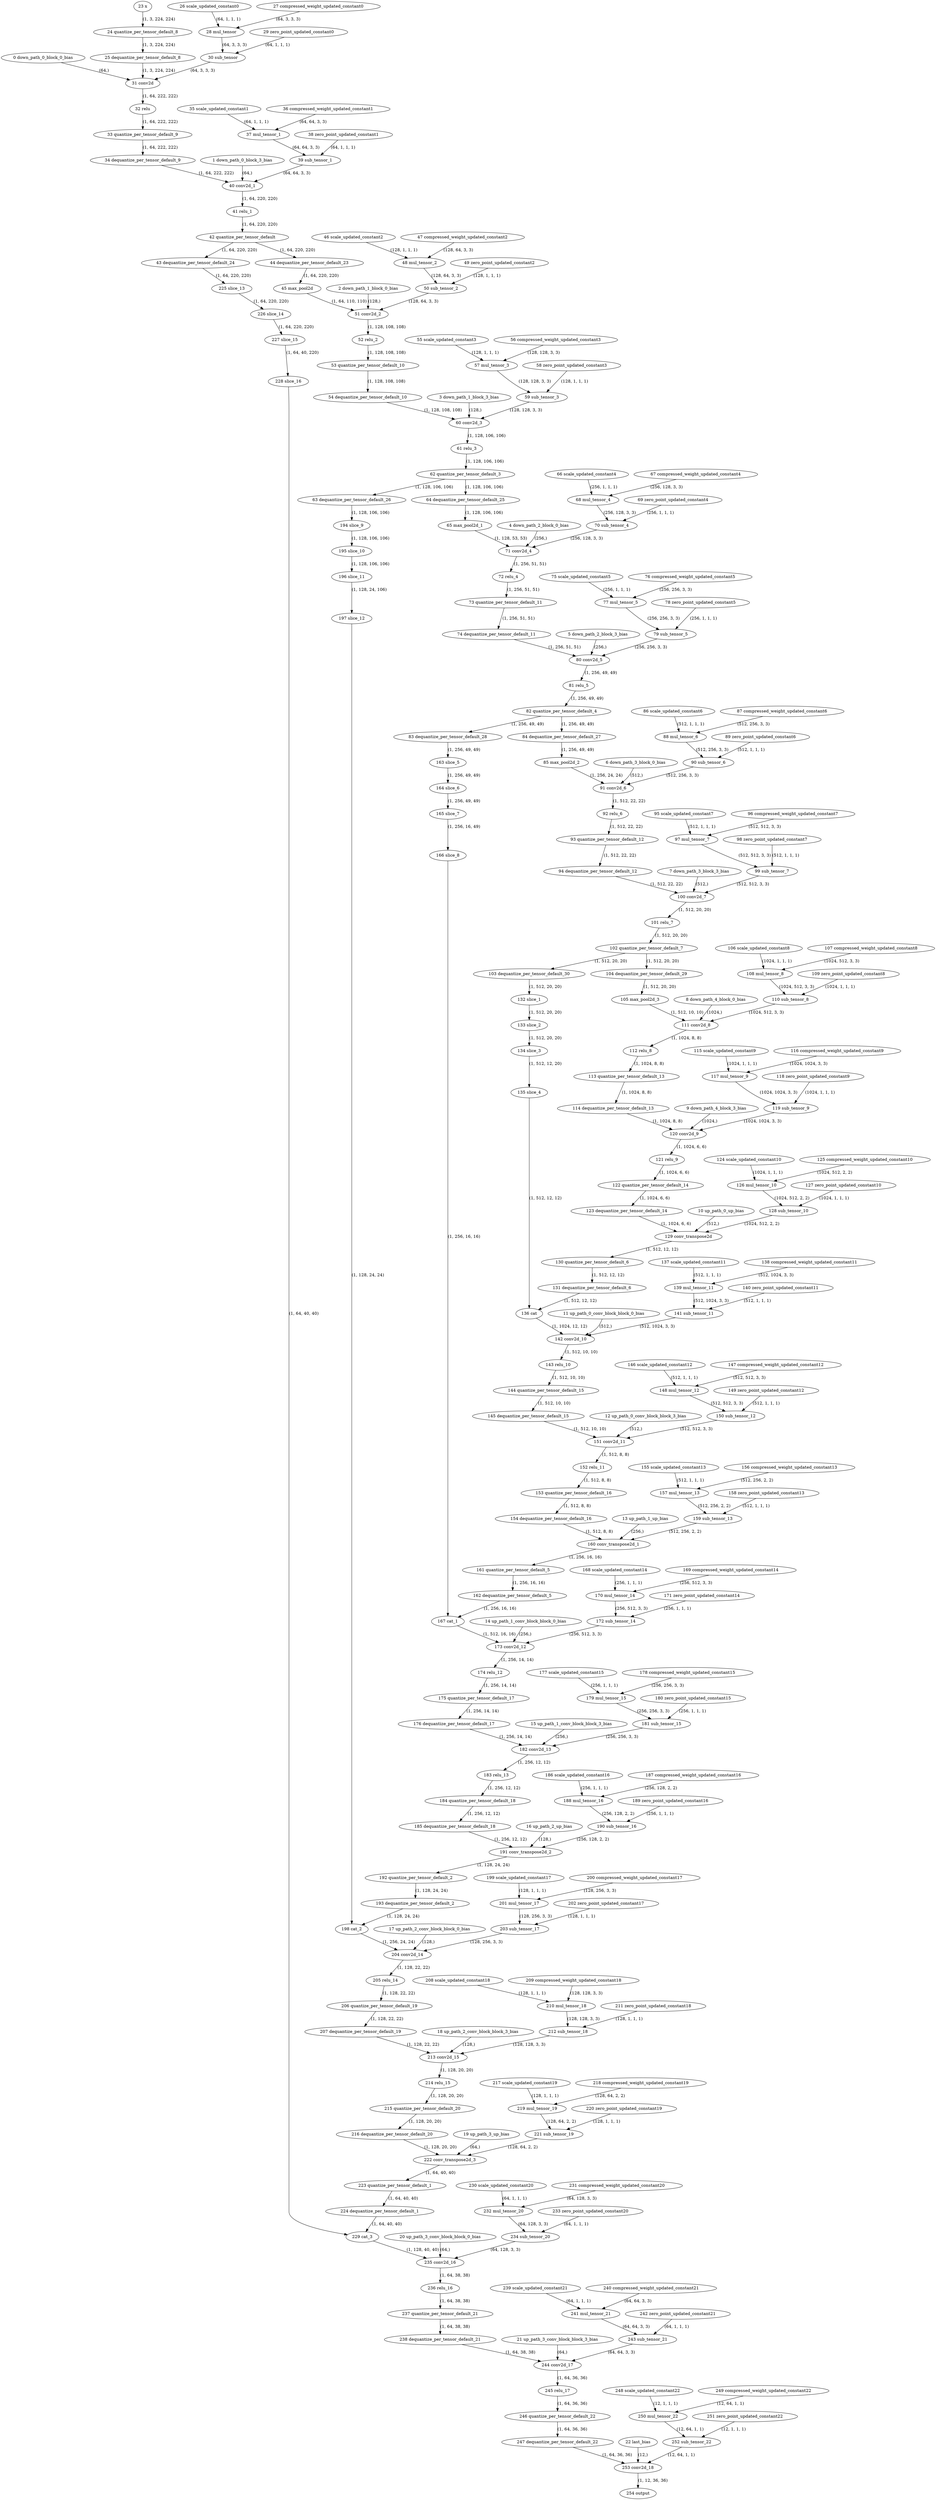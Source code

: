 strict digraph {
"0 down_path_0_block_0_bias" [id=0, type="get_attr"];
"1 down_path_0_block_3_bias" [id=1, type="get_attr"];
"2 down_path_1_block_0_bias" [id=2, type="get_attr"];
"3 down_path_1_block_3_bias" [id=3, type="get_attr"];
"4 down_path_2_block_0_bias" [id=4, type="get_attr"];
"5 down_path_2_block_3_bias" [id=5, type="get_attr"];
"6 down_path_3_block_0_bias" [id=6, type="get_attr"];
"7 down_path_3_block_3_bias" [id=7, type="get_attr"];
"8 down_path_4_block_0_bias" [id=8, type="get_attr"];
"9 down_path_4_block_3_bias" [id=9, type="get_attr"];
"10 up_path_0_up_bias" [id=10, type="get_attr"];
"11 up_path_0_conv_block_block_0_bias" [id=11, type="get_attr"];
"12 up_path_0_conv_block_block_3_bias" [id=12, type="get_attr"];
"13 up_path_1_up_bias" [id=13, type="get_attr"];
"14 up_path_1_conv_block_block_0_bias" [id=14, type="get_attr"];
"15 up_path_1_conv_block_block_3_bias" [id=15, type="get_attr"];
"16 up_path_2_up_bias" [id=16, type="get_attr"];
"17 up_path_2_conv_block_block_0_bias" [id=17, type="get_attr"];
"18 up_path_2_conv_block_block_3_bias" [id=18, type="get_attr"];
"19 up_path_3_up_bias" [id=19, type="get_attr"];
"20 up_path_3_conv_block_block_0_bias" [id=20, type="get_attr"];
"21 up_path_3_conv_block_block_3_bias" [id=21, type="get_attr"];
"22 last_bias" [id=22, type="get_attr"];
"23 x" [id=23, type=input];
"24 quantize_per_tensor_default_8" [id=24, type="quantize_per_tensor"];
"25 dequantize_per_tensor_default_8" [id=25, type="dequantize_per_tensor"];
"26 scale_updated_constant0" [id=26, type="get_attr"];
"27 compressed_weight_updated_constant0" [id=27, type="get_attr"];
"28 mul_tensor" [id=28, type=mul];
"29 zero_point_updated_constant0" [id=29, type="get_attr"];
"30 sub_tensor" [id=30, type=sub];
"31 conv2d" [id=31, type=conv2d];
"32 relu" [id=32, type=relu];
"33 quantize_per_tensor_default_9" [id=33, type="quantize_per_tensor"];
"34 dequantize_per_tensor_default_9" [id=34, type="dequantize_per_tensor"];
"35 scale_updated_constant1" [id=35, type="get_attr"];
"36 compressed_weight_updated_constant1" [id=36, type="get_attr"];
"37 mul_tensor_1" [id=37, type=mul];
"38 zero_point_updated_constant1" [id=38, type="get_attr"];
"39 sub_tensor_1" [id=39, type=sub];
"40 conv2d_1" [id=40, type=conv2d];
"41 relu_1" [id=41, type=relu];
"42 quantize_per_tensor_default" [id=42, type="quantize_per_tensor"];
"43 dequantize_per_tensor_default_24" [id=43, type="dequantize_per_tensor"];
"44 dequantize_per_tensor_default_23" [id=44, type="dequantize_per_tensor"];
"45 max_pool2d" [id=45, type="max_pool2d"];
"46 scale_updated_constant2" [id=46, type="get_attr"];
"47 compressed_weight_updated_constant2" [id=47, type="get_attr"];
"48 mul_tensor_2" [id=48, type=mul];
"49 zero_point_updated_constant2" [id=49, type="get_attr"];
"50 sub_tensor_2" [id=50, type=sub];
"51 conv2d_2" [id=51, type=conv2d];
"52 relu_2" [id=52, type=relu];
"53 quantize_per_tensor_default_10" [id=53, type="quantize_per_tensor"];
"54 dequantize_per_tensor_default_10" [id=54, type="dequantize_per_tensor"];
"55 scale_updated_constant3" [id=55, type="get_attr"];
"56 compressed_weight_updated_constant3" [id=56, type="get_attr"];
"57 mul_tensor_3" [id=57, type=mul];
"58 zero_point_updated_constant3" [id=58, type="get_attr"];
"59 sub_tensor_3" [id=59, type=sub];
"60 conv2d_3" [id=60, type=conv2d];
"61 relu_3" [id=61, type=relu];
"62 quantize_per_tensor_default_3" [id=62, type="quantize_per_tensor"];
"63 dequantize_per_tensor_default_26" [id=63, type="dequantize_per_tensor"];
"64 dequantize_per_tensor_default_25" [id=64, type="dequantize_per_tensor"];
"65 max_pool2d_1" [id=65, type="max_pool2d"];
"66 scale_updated_constant4" [id=66, type="get_attr"];
"67 compressed_weight_updated_constant4" [id=67, type="get_attr"];
"68 mul_tensor_4" [id=68, type=mul];
"69 zero_point_updated_constant4" [id=69, type="get_attr"];
"70 sub_tensor_4" [id=70, type=sub];
"71 conv2d_4" [id=71, type=conv2d];
"72 relu_4" [id=72, type=relu];
"73 quantize_per_tensor_default_11" [id=73, type="quantize_per_tensor"];
"74 dequantize_per_tensor_default_11" [id=74, type="dequantize_per_tensor"];
"75 scale_updated_constant5" [id=75, type="get_attr"];
"76 compressed_weight_updated_constant5" [id=76, type="get_attr"];
"77 mul_tensor_5" [id=77, type=mul];
"78 zero_point_updated_constant5" [id=78, type="get_attr"];
"79 sub_tensor_5" [id=79, type=sub];
"80 conv2d_5" [id=80, type=conv2d];
"81 relu_5" [id=81, type=relu];
"82 quantize_per_tensor_default_4" [id=82, type="quantize_per_tensor"];
"83 dequantize_per_tensor_default_28" [id=83, type="dequantize_per_tensor"];
"84 dequantize_per_tensor_default_27" [id=84, type="dequantize_per_tensor"];
"85 max_pool2d_2" [id=85, type="max_pool2d"];
"86 scale_updated_constant6" [id=86, type="get_attr"];
"87 compressed_weight_updated_constant6" [id=87, type="get_attr"];
"88 mul_tensor_6" [id=88, type=mul];
"89 zero_point_updated_constant6" [id=89, type="get_attr"];
"90 sub_tensor_6" [id=90, type=sub];
"91 conv2d_6" [id=91, type=conv2d];
"92 relu_6" [id=92, type=relu];
"93 quantize_per_tensor_default_12" [id=93, type="quantize_per_tensor"];
"94 dequantize_per_tensor_default_12" [id=94, type="dequantize_per_tensor"];
"95 scale_updated_constant7" [id=95, type="get_attr"];
"96 compressed_weight_updated_constant7" [id=96, type="get_attr"];
"97 mul_tensor_7" [id=97, type=mul];
"98 zero_point_updated_constant7" [id=98, type="get_attr"];
"99 sub_tensor_7" [id=99, type=sub];
"100 conv2d_7" [id=100, type=conv2d];
"101 relu_7" [id=101, type=relu];
"102 quantize_per_tensor_default_7" [id=102, type="quantize_per_tensor"];
"103 dequantize_per_tensor_default_30" [id=103, type="dequantize_per_tensor"];
"104 dequantize_per_tensor_default_29" [id=104, type="dequantize_per_tensor"];
"105 max_pool2d_3" [id=105, type="max_pool2d"];
"106 scale_updated_constant8" [id=106, type="get_attr"];
"107 compressed_weight_updated_constant8" [id=107, type="get_attr"];
"108 mul_tensor_8" [id=108, type=mul];
"109 zero_point_updated_constant8" [id=109, type="get_attr"];
"110 sub_tensor_8" [id=110, type=sub];
"111 conv2d_8" [id=111, type=conv2d];
"112 relu_8" [id=112, type=relu];
"113 quantize_per_tensor_default_13" [id=113, type="quantize_per_tensor"];
"114 dequantize_per_tensor_default_13" [id=114, type="dequantize_per_tensor"];
"115 scale_updated_constant9" [id=115, type="get_attr"];
"116 compressed_weight_updated_constant9" [id=116, type="get_attr"];
"117 mul_tensor_9" [id=117, type=mul];
"118 zero_point_updated_constant9" [id=118, type="get_attr"];
"119 sub_tensor_9" [id=119, type=sub];
"120 conv2d_9" [id=120, type=conv2d];
"121 relu_9" [id=121, type=relu];
"122 quantize_per_tensor_default_14" [id=122, type="quantize_per_tensor"];
"123 dequantize_per_tensor_default_14" [id=123, type="dequantize_per_tensor"];
"124 scale_updated_constant10" [id=124, type="get_attr"];
"125 compressed_weight_updated_constant10" [id=125, type="get_attr"];
"126 mul_tensor_10" [id=126, type=mul];
"127 zero_point_updated_constant10" [id=127, type="get_attr"];
"128 sub_tensor_10" [id=128, type=sub];
"129 conv_transpose2d" [id=129, type="conv_transpose2d"];
"130 quantize_per_tensor_default_6" [id=130, type="quantize_per_tensor"];
"131 dequantize_per_tensor_default_6" [id=131, type="dequantize_per_tensor"];
"132 slice_1" [id=132, type=slice];
"133 slice_2" [id=133, type=slice];
"134 slice_3" [id=134, type=slice];
"135 slice_4" [id=135, type=slice];
"136 cat" [id=136, type=cat];
"137 scale_updated_constant11" [id=137, type="get_attr"];
"138 compressed_weight_updated_constant11" [id=138, type="get_attr"];
"139 mul_tensor_11" [id=139, type=mul];
"140 zero_point_updated_constant11" [id=140, type="get_attr"];
"141 sub_tensor_11" [id=141, type=sub];
"142 conv2d_10" [id=142, type=conv2d];
"143 relu_10" [id=143, type=relu];
"144 quantize_per_tensor_default_15" [id=144, type="quantize_per_tensor"];
"145 dequantize_per_tensor_default_15" [id=145, type="dequantize_per_tensor"];
"146 scale_updated_constant12" [id=146, type="get_attr"];
"147 compressed_weight_updated_constant12" [id=147, type="get_attr"];
"148 mul_tensor_12" [id=148, type=mul];
"149 zero_point_updated_constant12" [id=149, type="get_attr"];
"150 sub_tensor_12" [id=150, type=sub];
"151 conv2d_11" [id=151, type=conv2d];
"152 relu_11" [id=152, type=relu];
"153 quantize_per_tensor_default_16" [id=153, type="quantize_per_tensor"];
"154 dequantize_per_tensor_default_16" [id=154, type="dequantize_per_tensor"];
"155 scale_updated_constant13" [id=155, type="get_attr"];
"156 compressed_weight_updated_constant13" [id=156, type="get_attr"];
"157 mul_tensor_13" [id=157, type=mul];
"158 zero_point_updated_constant13" [id=158, type="get_attr"];
"159 sub_tensor_13" [id=159, type=sub];
"160 conv_transpose2d_1" [id=160, type="conv_transpose2d"];
"161 quantize_per_tensor_default_5" [id=161, type="quantize_per_tensor"];
"162 dequantize_per_tensor_default_5" [id=162, type="dequantize_per_tensor"];
"163 slice_5" [id=163, type=slice];
"164 slice_6" [id=164, type=slice];
"165 slice_7" [id=165, type=slice];
"166 slice_8" [id=166, type=slice];
"167 cat_1" [id=167, type=cat];
"168 scale_updated_constant14" [id=168, type="get_attr"];
"169 compressed_weight_updated_constant14" [id=169, type="get_attr"];
"170 mul_tensor_14" [id=170, type=mul];
"171 zero_point_updated_constant14" [id=171, type="get_attr"];
"172 sub_tensor_14" [id=172, type=sub];
"173 conv2d_12" [id=173, type=conv2d];
"174 relu_12" [id=174, type=relu];
"175 quantize_per_tensor_default_17" [id=175, type="quantize_per_tensor"];
"176 dequantize_per_tensor_default_17" [id=176, type="dequantize_per_tensor"];
"177 scale_updated_constant15" [id=177, type="get_attr"];
"178 compressed_weight_updated_constant15" [id=178, type="get_attr"];
"179 mul_tensor_15" [id=179, type=mul];
"180 zero_point_updated_constant15" [id=180, type="get_attr"];
"181 sub_tensor_15" [id=181, type=sub];
"182 conv2d_13" [id=182, type=conv2d];
"183 relu_13" [id=183, type=relu];
"184 quantize_per_tensor_default_18" [id=184, type="quantize_per_tensor"];
"185 dequantize_per_tensor_default_18" [id=185, type="dequantize_per_tensor"];
"186 scale_updated_constant16" [id=186, type="get_attr"];
"187 compressed_weight_updated_constant16" [id=187, type="get_attr"];
"188 mul_tensor_16" [id=188, type=mul];
"189 zero_point_updated_constant16" [id=189, type="get_attr"];
"190 sub_tensor_16" [id=190, type=sub];
"191 conv_transpose2d_2" [id=191, type="conv_transpose2d"];
"192 quantize_per_tensor_default_2" [id=192, type="quantize_per_tensor"];
"193 dequantize_per_tensor_default_2" [id=193, type="dequantize_per_tensor"];
"194 slice_9" [id=194, type=slice];
"195 slice_10" [id=195, type=slice];
"196 slice_11" [id=196, type=slice];
"197 slice_12" [id=197, type=slice];
"198 cat_2" [id=198, type=cat];
"199 scale_updated_constant17" [id=199, type="get_attr"];
"200 compressed_weight_updated_constant17" [id=200, type="get_attr"];
"201 mul_tensor_17" [id=201, type=mul];
"202 zero_point_updated_constant17" [id=202, type="get_attr"];
"203 sub_tensor_17" [id=203, type=sub];
"204 conv2d_14" [id=204, type=conv2d];
"205 relu_14" [id=205, type=relu];
"206 quantize_per_tensor_default_19" [id=206, type="quantize_per_tensor"];
"207 dequantize_per_tensor_default_19" [id=207, type="dequantize_per_tensor"];
"208 scale_updated_constant18" [id=208, type="get_attr"];
"209 compressed_weight_updated_constant18" [id=209, type="get_attr"];
"210 mul_tensor_18" [id=210, type=mul];
"211 zero_point_updated_constant18" [id=211, type="get_attr"];
"212 sub_tensor_18" [id=212, type=sub];
"213 conv2d_15" [id=213, type=conv2d];
"214 relu_15" [id=214, type=relu];
"215 quantize_per_tensor_default_20" [id=215, type="quantize_per_tensor"];
"216 dequantize_per_tensor_default_20" [id=216, type="dequantize_per_tensor"];
"217 scale_updated_constant19" [id=217, type="get_attr"];
"218 compressed_weight_updated_constant19" [id=218, type="get_attr"];
"219 mul_tensor_19" [id=219, type=mul];
"220 zero_point_updated_constant19" [id=220, type="get_attr"];
"221 sub_tensor_19" [id=221, type=sub];
"222 conv_transpose2d_3" [id=222, type="conv_transpose2d"];
"223 quantize_per_tensor_default_1" [id=223, type="quantize_per_tensor"];
"224 dequantize_per_tensor_default_1" [id=224, type="dequantize_per_tensor"];
"225 slice_13" [id=225, type=slice];
"226 slice_14" [id=226, type=slice];
"227 slice_15" [id=227, type=slice];
"228 slice_16" [id=228, type=slice];
"229 cat_3" [id=229, type=cat];
"230 scale_updated_constant20" [id=230, type="get_attr"];
"231 compressed_weight_updated_constant20" [id=231, type="get_attr"];
"232 mul_tensor_20" [id=232, type=mul];
"233 zero_point_updated_constant20" [id=233, type="get_attr"];
"234 sub_tensor_20" [id=234, type=sub];
"235 conv2d_16" [id=235, type=conv2d];
"236 relu_16" [id=236, type=relu];
"237 quantize_per_tensor_default_21" [id=237, type="quantize_per_tensor"];
"238 dequantize_per_tensor_default_21" [id=238, type="dequantize_per_tensor"];
"239 scale_updated_constant21" [id=239, type="get_attr"];
"240 compressed_weight_updated_constant21" [id=240, type="get_attr"];
"241 mul_tensor_21" [id=241, type=mul];
"242 zero_point_updated_constant21" [id=242, type="get_attr"];
"243 sub_tensor_21" [id=243, type=sub];
"244 conv2d_17" [id=244, type=conv2d];
"245 relu_17" [id=245, type=relu];
"246 quantize_per_tensor_default_22" [id=246, type="quantize_per_tensor"];
"247 dequantize_per_tensor_default_22" [id=247, type="dequantize_per_tensor"];
"248 scale_updated_constant22" [id=248, type="get_attr"];
"249 compressed_weight_updated_constant22" [id=249, type="get_attr"];
"250 mul_tensor_22" [id=250, type=mul];
"251 zero_point_updated_constant22" [id=251, type="get_attr"];
"252 sub_tensor_22" [id=252, type=sub];
"253 conv2d_18" [id=253, type=conv2d];
"254 output" [id=254, type=output];
"0 down_path_0_block_0_bias" -> "31 conv2d" [style=solid, label="(64,)"];
"1 down_path_0_block_3_bias" -> "40 conv2d_1" [style=solid, label="(64,)"];
"2 down_path_1_block_0_bias" -> "51 conv2d_2" [style=solid, label="(128,)"];
"3 down_path_1_block_3_bias" -> "60 conv2d_3" [style=solid, label="(128,)"];
"4 down_path_2_block_0_bias" -> "71 conv2d_4" [style=solid, label="(256,)"];
"5 down_path_2_block_3_bias" -> "80 conv2d_5" [style=solid, label="(256,)"];
"6 down_path_3_block_0_bias" -> "91 conv2d_6" [style=solid, label="(512,)"];
"7 down_path_3_block_3_bias" -> "100 conv2d_7" [style=solid, label="(512,)"];
"8 down_path_4_block_0_bias" -> "111 conv2d_8" [style=solid, label="(1024,)"];
"9 down_path_4_block_3_bias" -> "120 conv2d_9" [style=solid, label="(1024,)"];
"10 up_path_0_up_bias" -> "129 conv_transpose2d" [style=solid, label="(512,)"];
"11 up_path_0_conv_block_block_0_bias" -> "142 conv2d_10" [style=solid, label="(512,)"];
"12 up_path_0_conv_block_block_3_bias" -> "151 conv2d_11" [style=solid, label="(512,)"];
"13 up_path_1_up_bias" -> "160 conv_transpose2d_1" [style=solid, label="(256,)"];
"14 up_path_1_conv_block_block_0_bias" -> "173 conv2d_12" [style=solid, label="(256,)"];
"15 up_path_1_conv_block_block_3_bias" -> "182 conv2d_13" [style=solid, label="(256,)"];
"16 up_path_2_up_bias" -> "191 conv_transpose2d_2" [style=solid, label="(128,)"];
"17 up_path_2_conv_block_block_0_bias" -> "204 conv2d_14" [style=solid, label="(128,)"];
"18 up_path_2_conv_block_block_3_bias" -> "213 conv2d_15" [style=solid, label="(128,)"];
"19 up_path_3_up_bias" -> "222 conv_transpose2d_3" [style=solid, label="(64,)"];
"20 up_path_3_conv_block_block_0_bias" -> "235 conv2d_16" [style=solid, label="(64,)"];
"21 up_path_3_conv_block_block_3_bias" -> "244 conv2d_17" [style=solid, label="(64,)"];
"22 last_bias" -> "253 conv2d_18" [style=solid, label="(12,)"];
"23 x" -> "24 quantize_per_tensor_default_8" [style=solid, label="(1, 3, 224, 224)"];
"24 quantize_per_tensor_default_8" -> "25 dequantize_per_tensor_default_8" [style=solid, label="(1, 3, 224, 224)"];
"25 dequantize_per_tensor_default_8" -> "31 conv2d" [style=solid, label="(1, 3, 224, 224)"];
"26 scale_updated_constant0" -> "28 mul_tensor" [style=solid, label="(64, 1, 1, 1)"];
"27 compressed_weight_updated_constant0" -> "28 mul_tensor" [style=solid, label="(64, 3, 3, 3)"];
"28 mul_tensor" -> "30 sub_tensor" [style=solid, label="(64, 3, 3, 3)"];
"29 zero_point_updated_constant0" -> "30 sub_tensor" [style=solid, label="(64, 1, 1, 1)"];
"30 sub_tensor" -> "31 conv2d" [style=solid, label="(64, 3, 3, 3)"];
"31 conv2d" -> "32 relu" [style=solid, label="(1, 64, 222, 222)"];
"32 relu" -> "33 quantize_per_tensor_default_9" [style=solid, label="(1, 64, 222, 222)"];
"33 quantize_per_tensor_default_9" -> "34 dequantize_per_tensor_default_9" [style=solid, label="(1, 64, 222, 222)"];
"34 dequantize_per_tensor_default_9" -> "40 conv2d_1" [style=solid, label="(1, 64, 222, 222)"];
"35 scale_updated_constant1" -> "37 mul_tensor_1" [style=solid, label="(64, 1, 1, 1)"];
"36 compressed_weight_updated_constant1" -> "37 mul_tensor_1" [style=solid, label="(64, 64, 3, 3)"];
"37 mul_tensor_1" -> "39 sub_tensor_1" [style=solid, label="(64, 64, 3, 3)"];
"38 zero_point_updated_constant1" -> "39 sub_tensor_1" [style=solid, label="(64, 1, 1, 1)"];
"39 sub_tensor_1" -> "40 conv2d_1" [style=solid, label="(64, 64, 3, 3)"];
"40 conv2d_1" -> "41 relu_1" [style=solid, label="(1, 64, 220, 220)"];
"41 relu_1" -> "42 quantize_per_tensor_default" [style=solid, label="(1, 64, 220, 220)"];
"42 quantize_per_tensor_default" -> "43 dequantize_per_tensor_default_24" [style=solid, label="(1, 64, 220, 220)"];
"42 quantize_per_tensor_default" -> "44 dequantize_per_tensor_default_23" [style=solid, label="(1, 64, 220, 220)"];
"43 dequantize_per_tensor_default_24" -> "225 slice_13" [style=solid, label="(1, 64, 220, 220)"];
"44 dequantize_per_tensor_default_23" -> "45 max_pool2d" [style=solid, label="(1, 64, 220, 220)"];
"45 max_pool2d" -> "51 conv2d_2" [style=solid, label="(1, 64, 110, 110)"];
"46 scale_updated_constant2" -> "48 mul_tensor_2" [style=solid, label="(128, 1, 1, 1)"];
"47 compressed_weight_updated_constant2" -> "48 mul_tensor_2" [style=solid, label="(128, 64, 3, 3)"];
"48 mul_tensor_2" -> "50 sub_tensor_2" [style=solid, label="(128, 64, 3, 3)"];
"49 zero_point_updated_constant2" -> "50 sub_tensor_2" [style=solid, label="(128, 1, 1, 1)"];
"50 sub_tensor_2" -> "51 conv2d_2" [style=solid, label="(128, 64, 3, 3)"];
"51 conv2d_2" -> "52 relu_2" [style=solid, label="(1, 128, 108, 108)"];
"52 relu_2" -> "53 quantize_per_tensor_default_10" [style=solid, label="(1, 128, 108, 108)"];
"53 quantize_per_tensor_default_10" -> "54 dequantize_per_tensor_default_10" [style=solid, label="(1, 128, 108, 108)"];
"54 dequantize_per_tensor_default_10" -> "60 conv2d_3" [style=solid, label="(1, 128, 108, 108)"];
"55 scale_updated_constant3" -> "57 mul_tensor_3" [style=solid, label="(128, 1, 1, 1)"];
"56 compressed_weight_updated_constant3" -> "57 mul_tensor_3" [style=solid, label="(128, 128, 3, 3)"];
"57 mul_tensor_3" -> "59 sub_tensor_3" [style=solid, label="(128, 128, 3, 3)"];
"58 zero_point_updated_constant3" -> "59 sub_tensor_3" [style=solid, label="(128, 1, 1, 1)"];
"59 sub_tensor_3" -> "60 conv2d_3" [style=solid, label="(128, 128, 3, 3)"];
"60 conv2d_3" -> "61 relu_3" [style=solid, label="(1, 128, 106, 106)"];
"61 relu_3" -> "62 quantize_per_tensor_default_3" [style=solid, label="(1, 128, 106, 106)"];
"62 quantize_per_tensor_default_3" -> "63 dequantize_per_tensor_default_26" [style=solid, label="(1, 128, 106, 106)"];
"62 quantize_per_tensor_default_3" -> "64 dequantize_per_tensor_default_25" [style=solid, label="(1, 128, 106, 106)"];
"63 dequantize_per_tensor_default_26" -> "194 slice_9" [style=solid, label="(1, 128, 106, 106)"];
"64 dequantize_per_tensor_default_25" -> "65 max_pool2d_1" [style=solid, label="(1, 128, 106, 106)"];
"65 max_pool2d_1" -> "71 conv2d_4" [style=solid, label="(1, 128, 53, 53)"];
"66 scale_updated_constant4" -> "68 mul_tensor_4" [style=solid, label="(256, 1, 1, 1)"];
"67 compressed_weight_updated_constant4" -> "68 mul_tensor_4" [style=solid, label="(256, 128, 3, 3)"];
"68 mul_tensor_4" -> "70 sub_tensor_4" [style=solid, label="(256, 128, 3, 3)"];
"69 zero_point_updated_constant4" -> "70 sub_tensor_4" [style=solid, label="(256, 1, 1, 1)"];
"70 sub_tensor_4" -> "71 conv2d_4" [style=solid, label="(256, 128, 3, 3)"];
"71 conv2d_4" -> "72 relu_4" [style=solid, label="(1, 256, 51, 51)"];
"72 relu_4" -> "73 quantize_per_tensor_default_11" [style=solid, label="(1, 256, 51, 51)"];
"73 quantize_per_tensor_default_11" -> "74 dequantize_per_tensor_default_11" [style=solid, label="(1, 256, 51, 51)"];
"74 dequantize_per_tensor_default_11" -> "80 conv2d_5" [style=solid, label="(1, 256, 51, 51)"];
"75 scale_updated_constant5" -> "77 mul_tensor_5" [style=solid, label="(256, 1, 1, 1)"];
"76 compressed_weight_updated_constant5" -> "77 mul_tensor_5" [style=solid, label="(256, 256, 3, 3)"];
"77 mul_tensor_5" -> "79 sub_tensor_5" [style=solid, label="(256, 256, 3, 3)"];
"78 zero_point_updated_constant5" -> "79 sub_tensor_5" [style=solid, label="(256, 1, 1, 1)"];
"79 sub_tensor_5" -> "80 conv2d_5" [style=solid, label="(256, 256, 3, 3)"];
"80 conv2d_5" -> "81 relu_5" [style=solid, label="(1, 256, 49, 49)"];
"81 relu_5" -> "82 quantize_per_tensor_default_4" [style=solid, label="(1, 256, 49, 49)"];
"82 quantize_per_tensor_default_4" -> "83 dequantize_per_tensor_default_28" [style=solid, label="(1, 256, 49, 49)"];
"82 quantize_per_tensor_default_4" -> "84 dequantize_per_tensor_default_27" [style=solid, label="(1, 256, 49, 49)"];
"83 dequantize_per_tensor_default_28" -> "163 slice_5" [style=solid, label="(1, 256, 49, 49)"];
"84 dequantize_per_tensor_default_27" -> "85 max_pool2d_2" [style=solid, label="(1, 256, 49, 49)"];
"85 max_pool2d_2" -> "91 conv2d_6" [style=solid, label="(1, 256, 24, 24)"];
"86 scale_updated_constant6" -> "88 mul_tensor_6" [style=solid, label="(512, 1, 1, 1)"];
"87 compressed_weight_updated_constant6" -> "88 mul_tensor_6" [style=solid, label="(512, 256, 3, 3)"];
"88 mul_tensor_6" -> "90 sub_tensor_6" [style=solid, label="(512, 256, 3, 3)"];
"89 zero_point_updated_constant6" -> "90 sub_tensor_6" [style=solid, label="(512, 1, 1, 1)"];
"90 sub_tensor_6" -> "91 conv2d_6" [style=solid, label="(512, 256, 3, 3)"];
"91 conv2d_6" -> "92 relu_6" [style=solid, label="(1, 512, 22, 22)"];
"92 relu_6" -> "93 quantize_per_tensor_default_12" [style=solid, label="(1, 512, 22, 22)"];
"93 quantize_per_tensor_default_12" -> "94 dequantize_per_tensor_default_12" [style=solid, label="(1, 512, 22, 22)"];
"94 dequantize_per_tensor_default_12" -> "100 conv2d_7" [style=solid, label="(1, 512, 22, 22)"];
"95 scale_updated_constant7" -> "97 mul_tensor_7" [style=solid, label="(512, 1, 1, 1)"];
"96 compressed_weight_updated_constant7" -> "97 mul_tensor_7" [style=solid, label="(512, 512, 3, 3)"];
"97 mul_tensor_7" -> "99 sub_tensor_7" [style=solid, label="(512, 512, 3, 3)"];
"98 zero_point_updated_constant7" -> "99 sub_tensor_7" [style=solid, label="(512, 1, 1, 1)"];
"99 sub_tensor_7" -> "100 conv2d_7" [style=solid, label="(512, 512, 3, 3)"];
"100 conv2d_7" -> "101 relu_7" [style=solid, label="(1, 512, 20, 20)"];
"101 relu_7" -> "102 quantize_per_tensor_default_7" [style=solid, label="(1, 512, 20, 20)"];
"102 quantize_per_tensor_default_7" -> "103 dequantize_per_tensor_default_30" [style=solid, label="(1, 512, 20, 20)"];
"102 quantize_per_tensor_default_7" -> "104 dequantize_per_tensor_default_29" [style=solid, label="(1, 512, 20, 20)"];
"103 dequantize_per_tensor_default_30" -> "132 slice_1" [style=solid, label="(1, 512, 20, 20)"];
"104 dequantize_per_tensor_default_29" -> "105 max_pool2d_3" [style=solid, label="(1, 512, 20, 20)"];
"105 max_pool2d_3" -> "111 conv2d_8" [style=solid, label="(1, 512, 10, 10)"];
"106 scale_updated_constant8" -> "108 mul_tensor_8" [style=solid, label="(1024, 1, 1, 1)"];
"107 compressed_weight_updated_constant8" -> "108 mul_tensor_8" [style=solid, label="(1024, 512, 3, 3)"];
"108 mul_tensor_8" -> "110 sub_tensor_8" [style=solid, label="(1024, 512, 3, 3)"];
"109 zero_point_updated_constant8" -> "110 sub_tensor_8" [style=solid, label="(1024, 1, 1, 1)"];
"110 sub_tensor_8" -> "111 conv2d_8" [style=solid, label="(1024, 512, 3, 3)"];
"111 conv2d_8" -> "112 relu_8" [style=solid, label="(1, 1024, 8, 8)"];
"112 relu_8" -> "113 quantize_per_tensor_default_13" [style=solid, label="(1, 1024, 8, 8)"];
"113 quantize_per_tensor_default_13" -> "114 dequantize_per_tensor_default_13" [style=solid, label="(1, 1024, 8, 8)"];
"114 dequantize_per_tensor_default_13" -> "120 conv2d_9" [style=solid, label="(1, 1024, 8, 8)"];
"115 scale_updated_constant9" -> "117 mul_tensor_9" [style=solid, label="(1024, 1, 1, 1)"];
"116 compressed_weight_updated_constant9" -> "117 mul_tensor_9" [style=solid, label="(1024, 1024, 3, 3)"];
"117 mul_tensor_9" -> "119 sub_tensor_9" [style=solid, label="(1024, 1024, 3, 3)"];
"118 zero_point_updated_constant9" -> "119 sub_tensor_9" [style=solid, label="(1024, 1, 1, 1)"];
"119 sub_tensor_9" -> "120 conv2d_9" [style=solid, label="(1024, 1024, 3, 3)"];
"120 conv2d_9" -> "121 relu_9" [style=solid, label="(1, 1024, 6, 6)"];
"121 relu_9" -> "122 quantize_per_tensor_default_14" [style=solid, label="(1, 1024, 6, 6)"];
"122 quantize_per_tensor_default_14" -> "123 dequantize_per_tensor_default_14" [style=solid, label="(1, 1024, 6, 6)"];
"123 dequantize_per_tensor_default_14" -> "129 conv_transpose2d" [style=solid, label="(1, 1024, 6, 6)"];
"124 scale_updated_constant10" -> "126 mul_tensor_10" [style=solid, label="(1024, 1, 1, 1)"];
"125 compressed_weight_updated_constant10" -> "126 mul_tensor_10" [style=solid, label="(1024, 512, 2, 2)"];
"126 mul_tensor_10" -> "128 sub_tensor_10" [style=solid, label="(1024, 512, 2, 2)"];
"127 zero_point_updated_constant10" -> "128 sub_tensor_10" [style=solid, label="(1024, 1, 1, 1)"];
"128 sub_tensor_10" -> "129 conv_transpose2d" [style=solid, label="(1024, 512, 2, 2)"];
"129 conv_transpose2d" -> "130 quantize_per_tensor_default_6" [style=solid, label="(1, 512, 12, 12)"];
"130 quantize_per_tensor_default_6" -> "131 dequantize_per_tensor_default_6" [style=solid, label="(1, 512, 12, 12)"];
"131 dequantize_per_tensor_default_6" -> "136 cat" [style=solid, label="(1, 512, 12, 12)"];
"132 slice_1" -> "133 slice_2" [style=solid, label="(1, 512, 20, 20)"];
"133 slice_2" -> "134 slice_3" [style=solid, label="(1, 512, 20, 20)"];
"134 slice_3" -> "135 slice_4" [style=solid, label="(1, 512, 12, 20)"];
"135 slice_4" -> "136 cat" [style=solid, label="(1, 512, 12, 12)"];
"136 cat" -> "142 conv2d_10" [style=solid, label="(1, 1024, 12, 12)"];
"137 scale_updated_constant11" -> "139 mul_tensor_11" [style=solid, label="(512, 1, 1, 1)"];
"138 compressed_weight_updated_constant11" -> "139 mul_tensor_11" [style=solid, label="(512, 1024, 3, 3)"];
"139 mul_tensor_11" -> "141 sub_tensor_11" [style=solid, label="(512, 1024, 3, 3)"];
"140 zero_point_updated_constant11" -> "141 sub_tensor_11" [style=solid, label="(512, 1, 1, 1)"];
"141 sub_tensor_11" -> "142 conv2d_10" [style=solid, label="(512, 1024, 3, 3)"];
"142 conv2d_10" -> "143 relu_10" [style=solid, label="(1, 512, 10, 10)"];
"143 relu_10" -> "144 quantize_per_tensor_default_15" [style=solid, label="(1, 512, 10, 10)"];
"144 quantize_per_tensor_default_15" -> "145 dequantize_per_tensor_default_15" [style=solid, label="(1, 512, 10, 10)"];
"145 dequantize_per_tensor_default_15" -> "151 conv2d_11" [style=solid, label="(1, 512, 10, 10)"];
"146 scale_updated_constant12" -> "148 mul_tensor_12" [style=solid, label="(512, 1, 1, 1)"];
"147 compressed_weight_updated_constant12" -> "148 mul_tensor_12" [style=solid, label="(512, 512, 3, 3)"];
"148 mul_tensor_12" -> "150 sub_tensor_12" [style=solid, label="(512, 512, 3, 3)"];
"149 zero_point_updated_constant12" -> "150 sub_tensor_12" [style=solid, label="(512, 1, 1, 1)"];
"150 sub_tensor_12" -> "151 conv2d_11" [style=solid, label="(512, 512, 3, 3)"];
"151 conv2d_11" -> "152 relu_11" [style=solid, label="(1, 512, 8, 8)"];
"152 relu_11" -> "153 quantize_per_tensor_default_16" [style=solid, label="(1, 512, 8, 8)"];
"153 quantize_per_tensor_default_16" -> "154 dequantize_per_tensor_default_16" [style=solid, label="(1, 512, 8, 8)"];
"154 dequantize_per_tensor_default_16" -> "160 conv_transpose2d_1" [style=solid, label="(1, 512, 8, 8)"];
"155 scale_updated_constant13" -> "157 mul_tensor_13" [style=solid, label="(512, 1, 1, 1)"];
"156 compressed_weight_updated_constant13" -> "157 mul_tensor_13" [style=solid, label="(512, 256, 2, 2)"];
"157 mul_tensor_13" -> "159 sub_tensor_13" [style=solid, label="(512, 256, 2, 2)"];
"158 zero_point_updated_constant13" -> "159 sub_tensor_13" [style=solid, label="(512, 1, 1, 1)"];
"159 sub_tensor_13" -> "160 conv_transpose2d_1" [style=solid, label="(512, 256, 2, 2)"];
"160 conv_transpose2d_1" -> "161 quantize_per_tensor_default_5" [style=solid, label="(1, 256, 16, 16)"];
"161 quantize_per_tensor_default_5" -> "162 dequantize_per_tensor_default_5" [style=solid, label="(1, 256, 16, 16)"];
"162 dequantize_per_tensor_default_5" -> "167 cat_1" [style=solid, label="(1, 256, 16, 16)"];
"163 slice_5" -> "164 slice_6" [style=solid, label="(1, 256, 49, 49)"];
"164 slice_6" -> "165 slice_7" [style=solid, label="(1, 256, 49, 49)"];
"165 slice_7" -> "166 slice_8" [style=solid, label="(1, 256, 16, 49)"];
"166 slice_8" -> "167 cat_1" [style=solid, label="(1, 256, 16, 16)"];
"167 cat_1" -> "173 conv2d_12" [style=solid, label="(1, 512, 16, 16)"];
"168 scale_updated_constant14" -> "170 mul_tensor_14" [style=solid, label="(256, 1, 1, 1)"];
"169 compressed_weight_updated_constant14" -> "170 mul_tensor_14" [style=solid, label="(256, 512, 3, 3)"];
"170 mul_tensor_14" -> "172 sub_tensor_14" [style=solid, label="(256, 512, 3, 3)"];
"171 zero_point_updated_constant14" -> "172 sub_tensor_14" [style=solid, label="(256, 1, 1, 1)"];
"172 sub_tensor_14" -> "173 conv2d_12" [style=solid, label="(256, 512, 3, 3)"];
"173 conv2d_12" -> "174 relu_12" [style=solid, label="(1, 256, 14, 14)"];
"174 relu_12" -> "175 quantize_per_tensor_default_17" [style=solid, label="(1, 256, 14, 14)"];
"175 quantize_per_tensor_default_17" -> "176 dequantize_per_tensor_default_17" [style=solid, label="(1, 256, 14, 14)"];
"176 dequantize_per_tensor_default_17" -> "182 conv2d_13" [style=solid, label="(1, 256, 14, 14)"];
"177 scale_updated_constant15" -> "179 mul_tensor_15" [style=solid, label="(256, 1, 1, 1)"];
"178 compressed_weight_updated_constant15" -> "179 mul_tensor_15" [style=solid, label="(256, 256, 3, 3)"];
"179 mul_tensor_15" -> "181 sub_tensor_15" [style=solid, label="(256, 256, 3, 3)"];
"180 zero_point_updated_constant15" -> "181 sub_tensor_15" [style=solid, label="(256, 1, 1, 1)"];
"181 sub_tensor_15" -> "182 conv2d_13" [style=solid, label="(256, 256, 3, 3)"];
"182 conv2d_13" -> "183 relu_13" [style=solid, label="(1, 256, 12, 12)"];
"183 relu_13" -> "184 quantize_per_tensor_default_18" [style=solid, label="(1, 256, 12, 12)"];
"184 quantize_per_tensor_default_18" -> "185 dequantize_per_tensor_default_18" [style=solid, label="(1, 256, 12, 12)"];
"185 dequantize_per_tensor_default_18" -> "191 conv_transpose2d_2" [style=solid, label="(1, 256, 12, 12)"];
"186 scale_updated_constant16" -> "188 mul_tensor_16" [style=solid, label="(256, 1, 1, 1)"];
"187 compressed_weight_updated_constant16" -> "188 mul_tensor_16" [style=solid, label="(256, 128, 2, 2)"];
"188 mul_tensor_16" -> "190 sub_tensor_16" [style=solid, label="(256, 128, 2, 2)"];
"189 zero_point_updated_constant16" -> "190 sub_tensor_16" [style=solid, label="(256, 1, 1, 1)"];
"190 sub_tensor_16" -> "191 conv_transpose2d_2" [style=solid, label="(256, 128, 2, 2)"];
"191 conv_transpose2d_2" -> "192 quantize_per_tensor_default_2" [style=solid, label="(1, 128, 24, 24)"];
"192 quantize_per_tensor_default_2" -> "193 dequantize_per_tensor_default_2" [style=solid, label="(1, 128, 24, 24)"];
"193 dequantize_per_tensor_default_2" -> "198 cat_2" [style=solid, label="(1, 128, 24, 24)"];
"194 slice_9" -> "195 slice_10" [style=solid, label="(1, 128, 106, 106)"];
"195 slice_10" -> "196 slice_11" [style=solid, label="(1, 128, 106, 106)"];
"196 slice_11" -> "197 slice_12" [style=solid, label="(1, 128, 24, 106)"];
"197 slice_12" -> "198 cat_2" [style=solid, label="(1, 128, 24, 24)"];
"198 cat_2" -> "204 conv2d_14" [style=solid, label="(1, 256, 24, 24)"];
"199 scale_updated_constant17" -> "201 mul_tensor_17" [style=solid, label="(128, 1, 1, 1)"];
"200 compressed_weight_updated_constant17" -> "201 mul_tensor_17" [style=solid, label="(128, 256, 3, 3)"];
"201 mul_tensor_17" -> "203 sub_tensor_17" [style=solid, label="(128, 256, 3, 3)"];
"202 zero_point_updated_constant17" -> "203 sub_tensor_17" [style=solid, label="(128, 1, 1, 1)"];
"203 sub_tensor_17" -> "204 conv2d_14" [style=solid, label="(128, 256, 3, 3)"];
"204 conv2d_14" -> "205 relu_14" [style=solid, label="(1, 128, 22, 22)"];
"205 relu_14" -> "206 quantize_per_tensor_default_19" [style=solid, label="(1, 128, 22, 22)"];
"206 quantize_per_tensor_default_19" -> "207 dequantize_per_tensor_default_19" [style=solid, label="(1, 128, 22, 22)"];
"207 dequantize_per_tensor_default_19" -> "213 conv2d_15" [style=solid, label="(1, 128, 22, 22)"];
"208 scale_updated_constant18" -> "210 mul_tensor_18" [style=solid, label="(128, 1, 1, 1)"];
"209 compressed_weight_updated_constant18" -> "210 mul_tensor_18" [style=solid, label="(128, 128, 3, 3)"];
"210 mul_tensor_18" -> "212 sub_tensor_18" [style=solid, label="(128, 128, 3, 3)"];
"211 zero_point_updated_constant18" -> "212 sub_tensor_18" [style=solid, label="(128, 1, 1, 1)"];
"212 sub_tensor_18" -> "213 conv2d_15" [style=solid, label="(128, 128, 3, 3)"];
"213 conv2d_15" -> "214 relu_15" [style=solid, label="(1, 128, 20, 20)"];
"214 relu_15" -> "215 quantize_per_tensor_default_20" [style=solid, label="(1, 128, 20, 20)"];
"215 quantize_per_tensor_default_20" -> "216 dequantize_per_tensor_default_20" [style=solid, label="(1, 128, 20, 20)"];
"216 dequantize_per_tensor_default_20" -> "222 conv_transpose2d_3" [style=solid, label="(1, 128, 20, 20)"];
"217 scale_updated_constant19" -> "219 mul_tensor_19" [style=solid, label="(128, 1, 1, 1)"];
"218 compressed_weight_updated_constant19" -> "219 mul_tensor_19" [style=solid, label="(128, 64, 2, 2)"];
"219 mul_tensor_19" -> "221 sub_tensor_19" [style=solid, label="(128, 64, 2, 2)"];
"220 zero_point_updated_constant19" -> "221 sub_tensor_19" [style=solid, label="(128, 1, 1, 1)"];
"221 sub_tensor_19" -> "222 conv_transpose2d_3" [style=solid, label="(128, 64, 2, 2)"];
"222 conv_transpose2d_3" -> "223 quantize_per_tensor_default_1" [style=solid, label="(1, 64, 40, 40)"];
"223 quantize_per_tensor_default_1" -> "224 dequantize_per_tensor_default_1" [style=solid, label="(1, 64, 40, 40)"];
"224 dequantize_per_tensor_default_1" -> "229 cat_3" [style=solid, label="(1, 64, 40, 40)"];
"225 slice_13" -> "226 slice_14" [style=solid, label="(1, 64, 220, 220)"];
"226 slice_14" -> "227 slice_15" [style=solid, label="(1, 64, 220, 220)"];
"227 slice_15" -> "228 slice_16" [style=solid, label="(1, 64, 40, 220)"];
"228 slice_16" -> "229 cat_3" [style=solid, label="(1, 64, 40, 40)"];
"229 cat_3" -> "235 conv2d_16" [style=solid, label="(1, 128, 40, 40)"];
"230 scale_updated_constant20" -> "232 mul_tensor_20" [style=solid, label="(64, 1, 1, 1)"];
"231 compressed_weight_updated_constant20" -> "232 mul_tensor_20" [style=solid, label="(64, 128, 3, 3)"];
"232 mul_tensor_20" -> "234 sub_tensor_20" [style=solid, label="(64, 128, 3, 3)"];
"233 zero_point_updated_constant20" -> "234 sub_tensor_20" [style=solid, label="(64, 1, 1, 1)"];
"234 sub_tensor_20" -> "235 conv2d_16" [style=solid, label="(64, 128, 3, 3)"];
"235 conv2d_16" -> "236 relu_16" [style=solid, label="(1, 64, 38, 38)"];
"236 relu_16" -> "237 quantize_per_tensor_default_21" [style=solid, label="(1, 64, 38, 38)"];
"237 quantize_per_tensor_default_21" -> "238 dequantize_per_tensor_default_21" [style=solid, label="(1, 64, 38, 38)"];
"238 dequantize_per_tensor_default_21" -> "244 conv2d_17" [style=solid, label="(1, 64, 38, 38)"];
"239 scale_updated_constant21" -> "241 mul_tensor_21" [style=solid, label="(64, 1, 1, 1)"];
"240 compressed_weight_updated_constant21" -> "241 mul_tensor_21" [style=solid, label="(64, 64, 3, 3)"];
"241 mul_tensor_21" -> "243 sub_tensor_21" [style=solid, label="(64, 64, 3, 3)"];
"242 zero_point_updated_constant21" -> "243 sub_tensor_21" [style=solid, label="(64, 1, 1, 1)"];
"243 sub_tensor_21" -> "244 conv2d_17" [style=solid, label="(64, 64, 3, 3)"];
"244 conv2d_17" -> "245 relu_17" [style=solid, label="(1, 64, 36, 36)"];
"245 relu_17" -> "246 quantize_per_tensor_default_22" [style=solid, label="(1, 64, 36, 36)"];
"246 quantize_per_tensor_default_22" -> "247 dequantize_per_tensor_default_22" [style=solid, label="(1, 64, 36, 36)"];
"247 dequantize_per_tensor_default_22" -> "253 conv2d_18" [style=solid, label="(1, 64, 36, 36)"];
"248 scale_updated_constant22" -> "250 mul_tensor_22" [style=solid, label="(12, 1, 1, 1)"];
"249 compressed_weight_updated_constant22" -> "250 mul_tensor_22" [style=solid, label="(12, 64, 1, 1)"];
"250 mul_tensor_22" -> "252 sub_tensor_22" [style=solid, label="(12, 64, 1, 1)"];
"251 zero_point_updated_constant22" -> "252 sub_tensor_22" [style=solid, label="(12, 1, 1, 1)"];
"252 sub_tensor_22" -> "253 conv2d_18" [style=solid, label="(12, 64, 1, 1)"];
"253 conv2d_18" -> "254 output" [style=solid, label="(1, 12, 36, 36)"];
}
